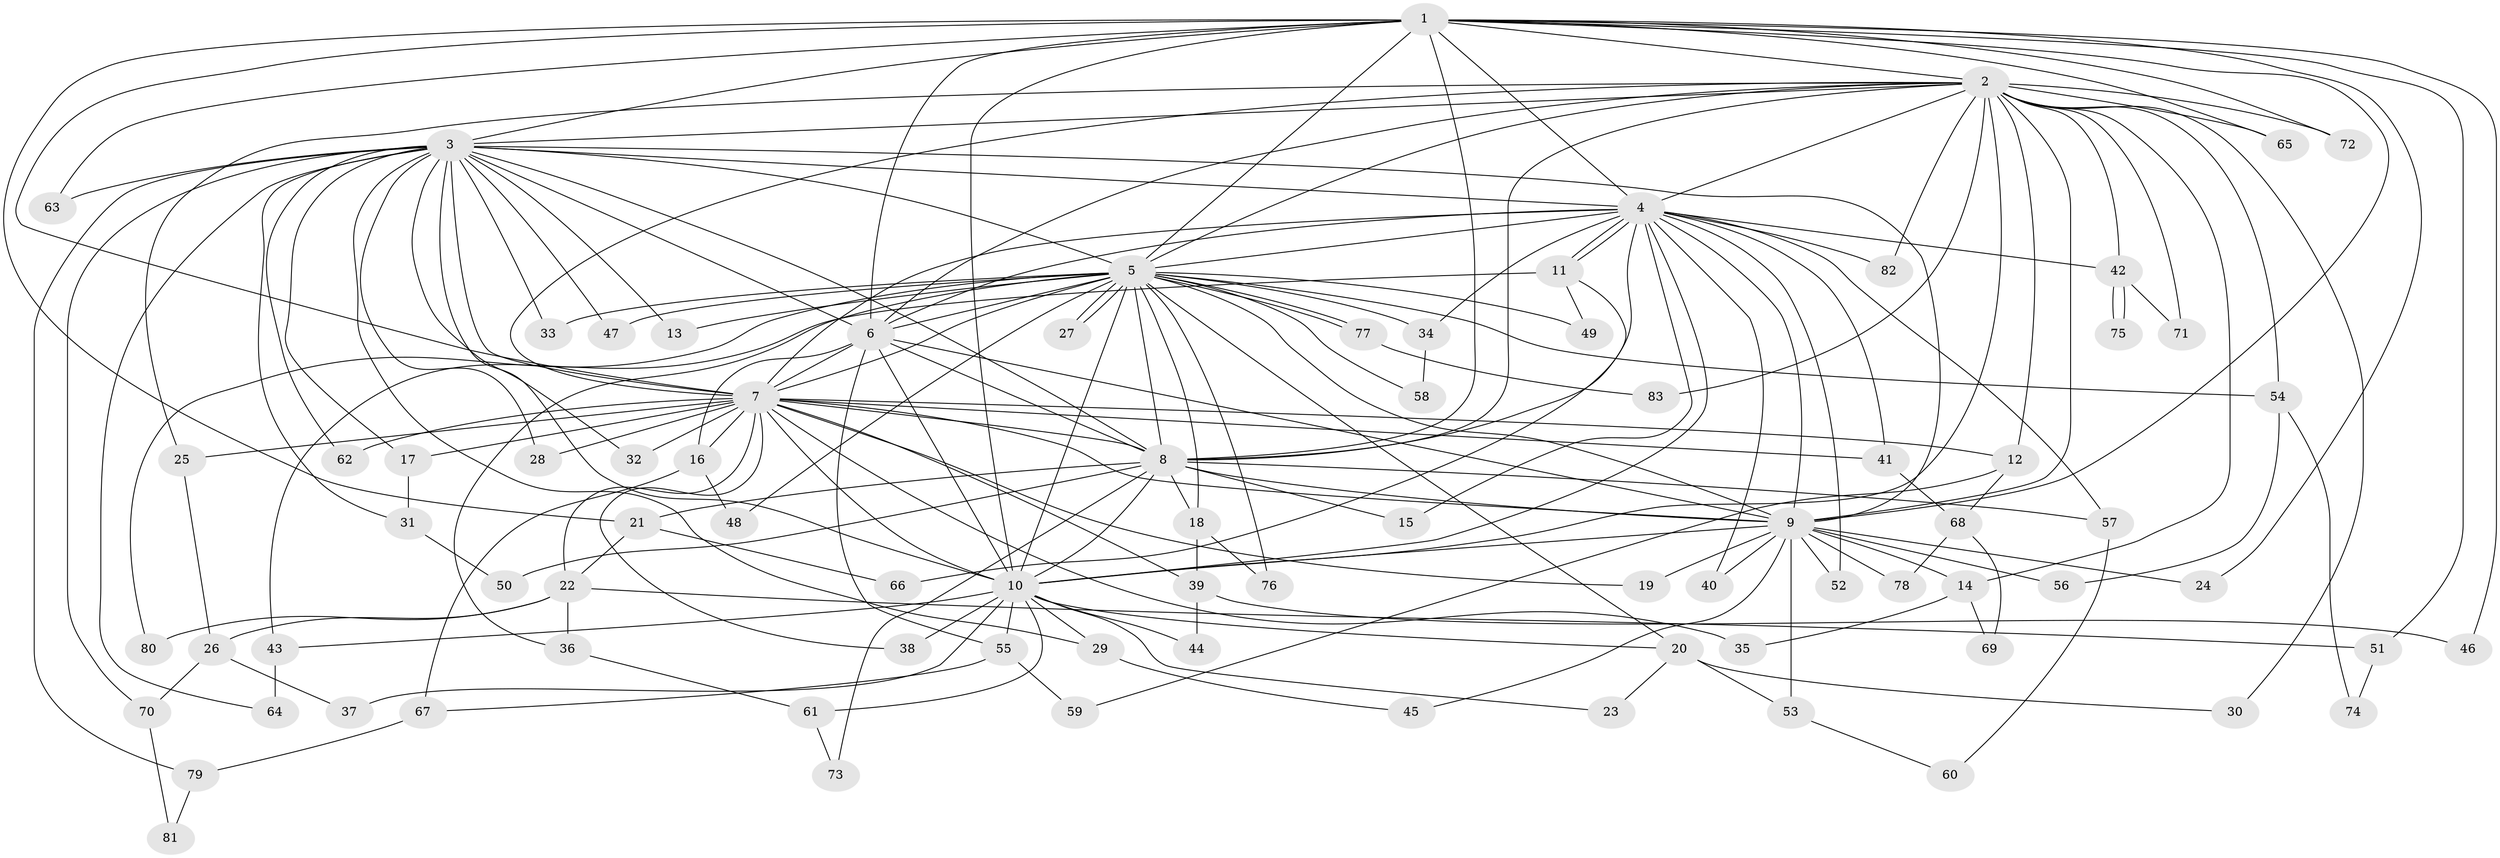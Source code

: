 // Generated by graph-tools (version 1.1) at 2025/35/03/09/25 02:35:13]
// undirected, 83 vertices, 191 edges
graph export_dot {
graph [start="1"]
  node [color=gray90,style=filled];
  1;
  2;
  3;
  4;
  5;
  6;
  7;
  8;
  9;
  10;
  11;
  12;
  13;
  14;
  15;
  16;
  17;
  18;
  19;
  20;
  21;
  22;
  23;
  24;
  25;
  26;
  27;
  28;
  29;
  30;
  31;
  32;
  33;
  34;
  35;
  36;
  37;
  38;
  39;
  40;
  41;
  42;
  43;
  44;
  45;
  46;
  47;
  48;
  49;
  50;
  51;
  52;
  53;
  54;
  55;
  56;
  57;
  58;
  59;
  60;
  61;
  62;
  63;
  64;
  65;
  66;
  67;
  68;
  69;
  70;
  71;
  72;
  73;
  74;
  75;
  76;
  77;
  78;
  79;
  80;
  81;
  82;
  83;
  1 -- 2;
  1 -- 3;
  1 -- 4;
  1 -- 5;
  1 -- 6;
  1 -- 7;
  1 -- 8;
  1 -- 9;
  1 -- 10;
  1 -- 21;
  1 -- 24;
  1 -- 46;
  1 -- 51;
  1 -- 63;
  1 -- 65;
  1 -- 72;
  2 -- 3;
  2 -- 4;
  2 -- 5;
  2 -- 6;
  2 -- 7;
  2 -- 8;
  2 -- 9;
  2 -- 10;
  2 -- 12;
  2 -- 14;
  2 -- 25;
  2 -- 30;
  2 -- 42;
  2 -- 54;
  2 -- 65;
  2 -- 71;
  2 -- 72;
  2 -- 82;
  2 -- 83;
  3 -- 4;
  3 -- 5;
  3 -- 6;
  3 -- 7;
  3 -- 8;
  3 -- 9;
  3 -- 10;
  3 -- 13;
  3 -- 17;
  3 -- 28;
  3 -- 29;
  3 -- 31;
  3 -- 32;
  3 -- 33;
  3 -- 47;
  3 -- 62;
  3 -- 63;
  3 -- 64;
  3 -- 70;
  3 -- 79;
  4 -- 5;
  4 -- 6;
  4 -- 7;
  4 -- 8;
  4 -- 9;
  4 -- 10;
  4 -- 11;
  4 -- 11;
  4 -- 15;
  4 -- 34;
  4 -- 40;
  4 -- 41;
  4 -- 42;
  4 -- 52;
  4 -- 57;
  4 -- 82;
  5 -- 6;
  5 -- 7;
  5 -- 8;
  5 -- 9;
  5 -- 10;
  5 -- 13;
  5 -- 18;
  5 -- 20;
  5 -- 27;
  5 -- 27;
  5 -- 33;
  5 -- 34;
  5 -- 36;
  5 -- 47;
  5 -- 48;
  5 -- 49;
  5 -- 54;
  5 -- 58;
  5 -- 76;
  5 -- 77;
  5 -- 77;
  5 -- 80;
  6 -- 7;
  6 -- 8;
  6 -- 9;
  6 -- 10;
  6 -- 16;
  6 -- 55;
  7 -- 8;
  7 -- 9;
  7 -- 10;
  7 -- 12;
  7 -- 16;
  7 -- 17;
  7 -- 19;
  7 -- 22;
  7 -- 25;
  7 -- 28;
  7 -- 32;
  7 -- 35;
  7 -- 38;
  7 -- 39;
  7 -- 41;
  7 -- 62;
  8 -- 9;
  8 -- 10;
  8 -- 15;
  8 -- 18;
  8 -- 21;
  8 -- 50;
  8 -- 57;
  8 -- 73;
  9 -- 10;
  9 -- 14;
  9 -- 19;
  9 -- 24;
  9 -- 40;
  9 -- 45;
  9 -- 52;
  9 -- 53;
  9 -- 56;
  9 -- 78;
  10 -- 20;
  10 -- 23;
  10 -- 29;
  10 -- 37;
  10 -- 38;
  10 -- 43;
  10 -- 44;
  10 -- 55;
  10 -- 61;
  11 -- 43;
  11 -- 49;
  11 -- 66;
  12 -- 59;
  12 -- 68;
  14 -- 35;
  14 -- 69;
  16 -- 48;
  16 -- 67;
  17 -- 31;
  18 -- 39;
  18 -- 76;
  20 -- 23;
  20 -- 30;
  20 -- 53;
  21 -- 22;
  21 -- 66;
  22 -- 26;
  22 -- 36;
  22 -- 51;
  22 -- 80;
  25 -- 26;
  26 -- 37;
  26 -- 70;
  29 -- 45;
  31 -- 50;
  34 -- 58;
  36 -- 61;
  39 -- 44;
  39 -- 46;
  41 -- 68;
  42 -- 71;
  42 -- 75;
  42 -- 75;
  43 -- 64;
  51 -- 74;
  53 -- 60;
  54 -- 56;
  54 -- 74;
  55 -- 59;
  55 -- 67;
  57 -- 60;
  61 -- 73;
  67 -- 79;
  68 -- 69;
  68 -- 78;
  70 -- 81;
  77 -- 83;
  79 -- 81;
}
